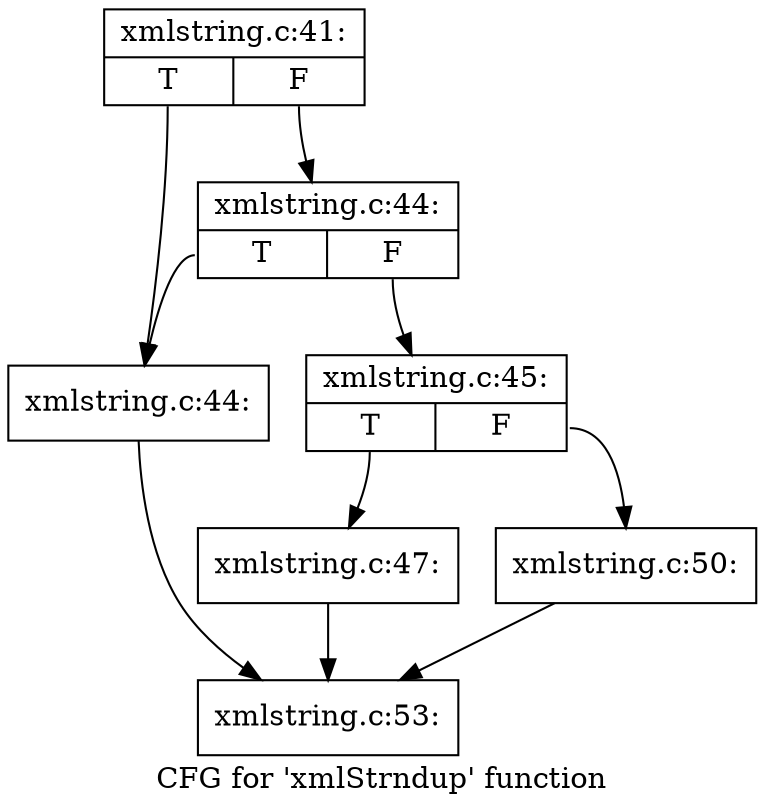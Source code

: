 digraph "CFG for 'xmlStrndup' function" {
	label="CFG for 'xmlStrndup' function";

	Node0x3757900 [shape=record,label="{xmlstring.c:41:|{<s0>T|<s1>F}}"];
	Node0x3757900:s0 -> Node0x3899d40;
	Node0x3757900:s1 -> Node0x3899de0;
	Node0x3899de0 [shape=record,label="{xmlstring.c:44:|{<s0>T|<s1>F}}"];
	Node0x3899de0:s0 -> Node0x3899d40;
	Node0x3899de0:s1 -> Node0x3899d90;
	Node0x3899d40 [shape=record,label="{xmlstring.c:44:}"];
	Node0x3899d40 -> Node0x370fe30;
	Node0x3899d90 [shape=record,label="{xmlstring.c:45:|{<s0>T|<s1>F}}"];
	Node0x3899d90:s0 -> Node0x389b040;
	Node0x3899d90:s1 -> Node0x389b090;
	Node0x389b040 [shape=record,label="{xmlstring.c:47:}"];
	Node0x389b040 -> Node0x370fe30;
	Node0x389b090 [shape=record,label="{xmlstring.c:50:}"];
	Node0x389b090 -> Node0x370fe30;
	Node0x370fe30 [shape=record,label="{xmlstring.c:53:}"];
}
